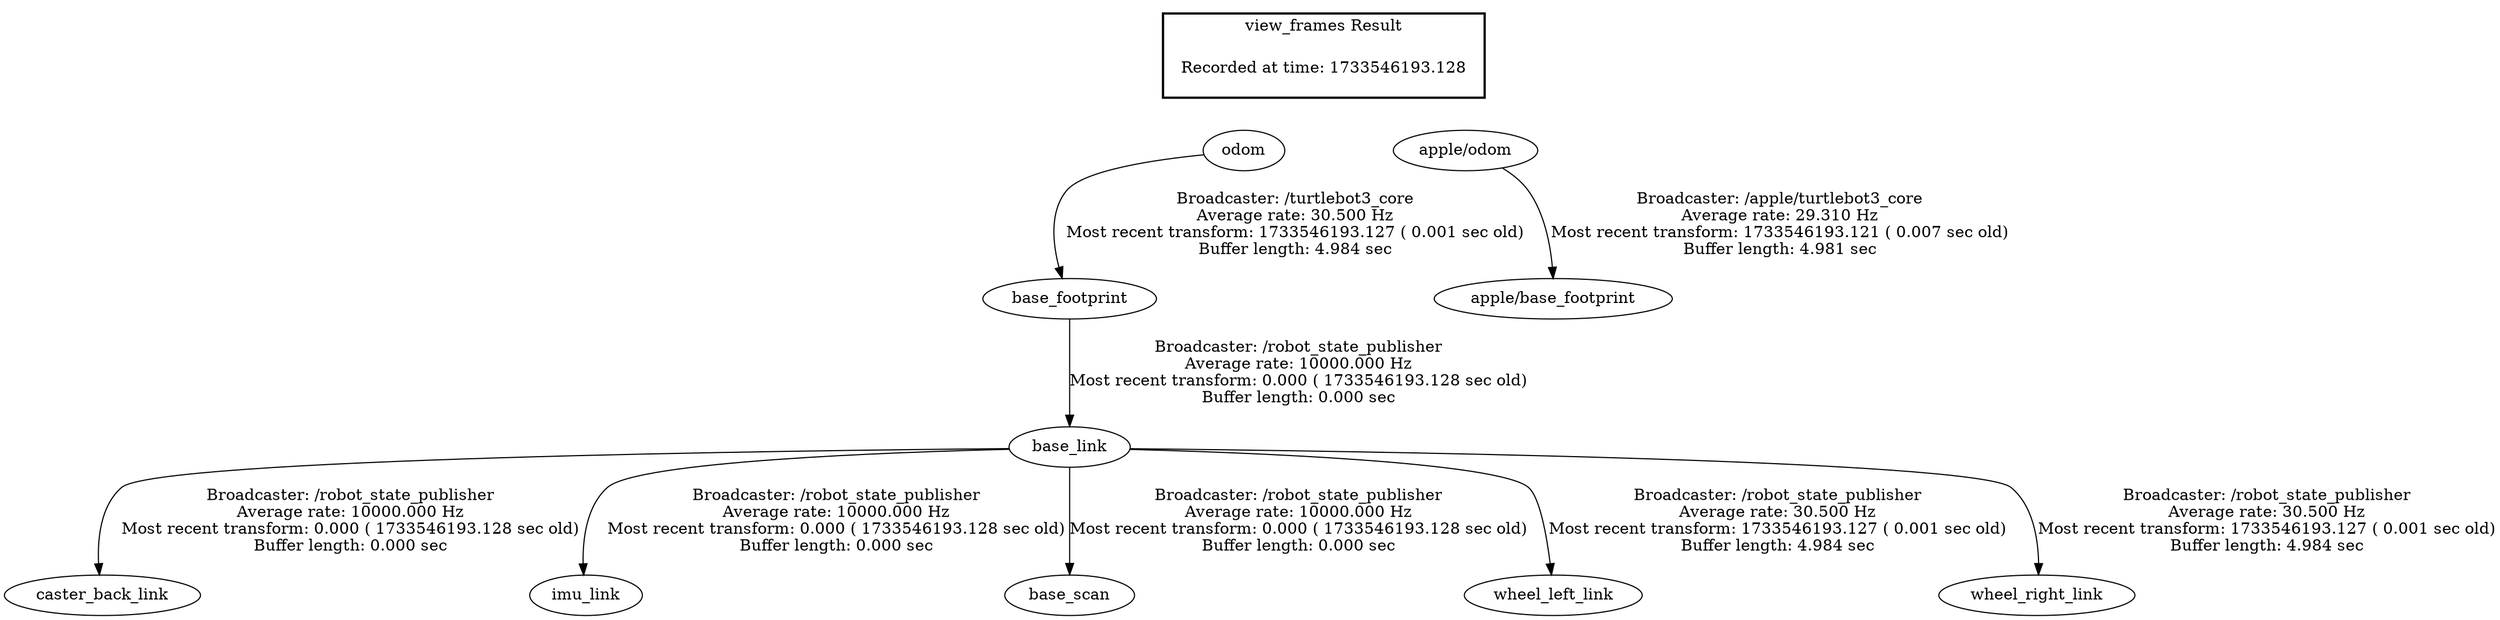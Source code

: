 digraph G {
"base_footprint" -> "base_link"[label="Broadcaster: /robot_state_publisher\nAverage rate: 10000.000 Hz\nMost recent transform: 0.000 ( 1733546193.128 sec old)\nBuffer length: 0.000 sec\n"];
"odom" -> "base_footprint"[label="Broadcaster: /turtlebot3_core\nAverage rate: 30.500 Hz\nMost recent transform: 1733546193.127 ( 0.001 sec old)\nBuffer length: 4.984 sec\n"];
"base_link" -> "caster_back_link"[label="Broadcaster: /robot_state_publisher\nAverage rate: 10000.000 Hz\nMost recent transform: 0.000 ( 1733546193.128 sec old)\nBuffer length: 0.000 sec\n"];
"base_link" -> "imu_link"[label="Broadcaster: /robot_state_publisher\nAverage rate: 10000.000 Hz\nMost recent transform: 0.000 ( 1733546193.128 sec old)\nBuffer length: 0.000 sec\n"];
"base_link" -> "base_scan"[label="Broadcaster: /robot_state_publisher\nAverage rate: 10000.000 Hz\nMost recent transform: 0.000 ( 1733546193.128 sec old)\nBuffer length: 0.000 sec\n"];
"apple/odom" -> "apple/base_footprint"[label="Broadcaster: /apple/turtlebot3_core\nAverage rate: 29.310 Hz\nMost recent transform: 1733546193.121 ( 0.007 sec old)\nBuffer length: 4.981 sec\n"];
"base_link" -> "wheel_left_link"[label="Broadcaster: /robot_state_publisher\nAverage rate: 30.500 Hz\nMost recent transform: 1733546193.127 ( 0.001 sec old)\nBuffer length: 4.984 sec\n"];
"base_link" -> "wheel_right_link"[label="Broadcaster: /robot_state_publisher\nAverage rate: 30.500 Hz\nMost recent transform: 1733546193.127 ( 0.001 sec old)\nBuffer length: 4.984 sec\n"];
edge [style=invis];
 subgraph cluster_legend { style=bold; color=black; label ="view_frames Result";
"Recorded at time: 1733546193.128"[ shape=plaintext ] ;
 }->"odom";
edge [style=invis];
 subgraph cluster_legend { style=bold; color=black; label ="view_frames Result";
"Recorded at time: 1733546193.128"[ shape=plaintext ] ;
 }->"apple/odom";
}